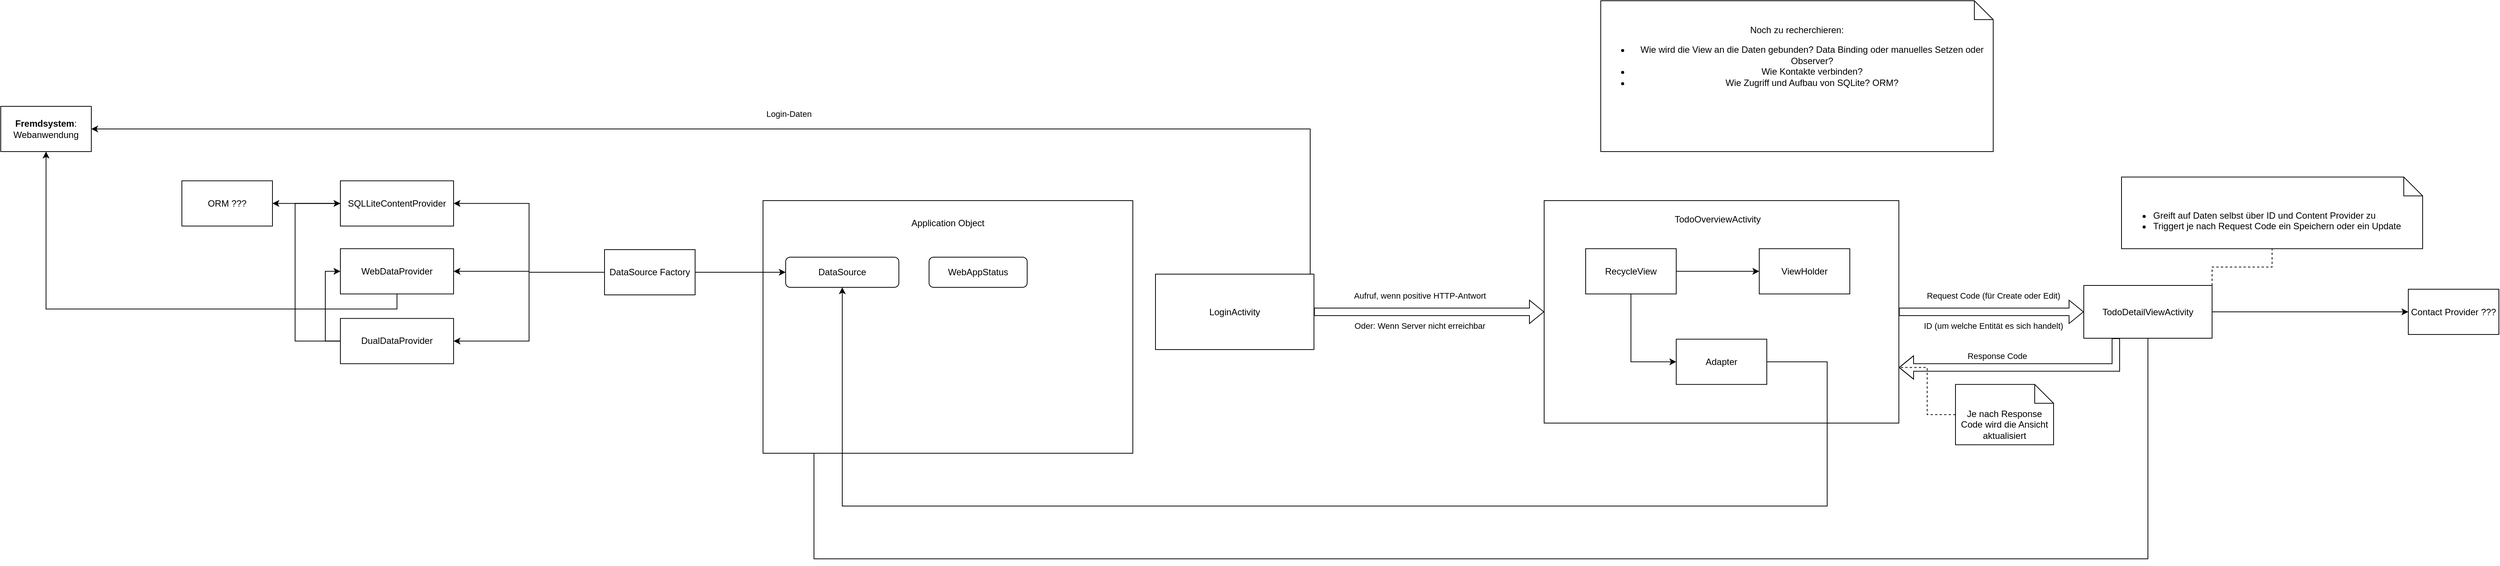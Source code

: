 <mxfile version="21.2.8" type="device">
  <diagram name="Seite-1" id="D5tcKsk5kdQru-Kcxm5j">
    <mxGraphModel dx="3728" dy="2373" grid="1" gridSize="10" guides="1" tooltips="1" connect="1" arrows="1" fold="1" page="1" pageScale="1" pageWidth="827" pageHeight="1169" math="0" shadow="0">
      <root>
        <mxCell id="0" />
        <mxCell id="1" parent="0" />
        <mxCell id="Qqedd6pQeBN2faThgckk-50" style="edgeStyle=orthogonalEdgeStyle;rounded=0;orthogonalLoop=1;jettySize=auto;html=1;entryX=1;entryY=0.5;entryDx=0;entryDy=0;" edge="1" parent="1" source="Qqedd6pQeBN2faThgckk-1" target="Qqedd6pQeBN2faThgckk-44">
          <mxGeometry relative="1" as="geometry">
            <Array as="points">
              <mxPoint x="245" y="-10" />
            </Array>
          </mxGeometry>
        </mxCell>
        <mxCell id="Qqedd6pQeBN2faThgckk-51" value="Login-Daten" style="edgeLabel;html=1;align=center;verticalAlign=middle;resizable=0;points=[];" vertex="1" connectable="0" parent="Qqedd6pQeBN2faThgckk-50">
          <mxGeometry x="-0.022" y="-2" relative="1" as="geometry">
            <mxPoint y="-18" as="offset" />
          </mxGeometry>
        </mxCell>
        <mxCell id="Qqedd6pQeBN2faThgckk-52" style="edgeStyle=orthogonalEdgeStyle;rounded=0;orthogonalLoop=1;jettySize=auto;html=1;exitX=1;exitY=0.5;exitDx=0;exitDy=0;entryX=0;entryY=0.5;entryDx=0;entryDy=0;shape=flexArrow;" edge="1" parent="1" source="Qqedd6pQeBN2faThgckk-1" target="Qqedd6pQeBN2faThgckk-2">
          <mxGeometry relative="1" as="geometry" />
        </mxCell>
        <mxCell id="Qqedd6pQeBN2faThgckk-53" value="Aufruf, wenn positive HTTP-Antwort" style="edgeLabel;html=1;align=center;verticalAlign=middle;resizable=0;points=[];" vertex="1" connectable="0" parent="Qqedd6pQeBN2faThgckk-52">
          <mxGeometry x="-0.226" y="7" relative="1" as="geometry">
            <mxPoint x="22" y="-15" as="offset" />
          </mxGeometry>
        </mxCell>
        <mxCell id="Qqedd6pQeBN2faThgckk-54" value="Oder: Wenn Server nicht erreichbar" style="edgeLabel;html=1;align=center;verticalAlign=middle;resizable=0;points=[];" vertex="1" connectable="0" parent="Qqedd6pQeBN2faThgckk-52">
          <mxGeometry x="-0.161" y="1" relative="1" as="geometry">
            <mxPoint x="12" y="19" as="offset" />
          </mxGeometry>
        </mxCell>
        <mxCell id="Qqedd6pQeBN2faThgckk-1" value="LoginActivity" style="rounded=0;whiteSpace=wrap;html=1;" vertex="1" parent="1">
          <mxGeometry x="40" y="182.5" width="210" height="100" as="geometry" />
        </mxCell>
        <mxCell id="Qqedd6pQeBN2faThgckk-32" style="edgeStyle=orthogonalEdgeStyle;rounded=0;orthogonalLoop=1;jettySize=auto;html=1;exitX=1;exitY=0.5;exitDx=0;exitDy=0;entryX=0;entryY=0.5;entryDx=0;entryDy=0;shape=flexArrow;" edge="1" parent="1" source="Qqedd6pQeBN2faThgckk-2" target="Qqedd6pQeBN2faThgckk-3">
          <mxGeometry relative="1" as="geometry" />
        </mxCell>
        <mxCell id="Qqedd6pQeBN2faThgckk-33" value="Request Code (für Create oder Edit)" style="edgeLabel;html=1;align=center;verticalAlign=middle;resizable=0;points=[];" vertex="1" connectable="0" parent="Qqedd6pQeBN2faThgckk-32">
          <mxGeometry x="0.086" y="4" relative="1" as="geometry">
            <mxPoint x="-8" y="-18" as="offset" />
          </mxGeometry>
        </mxCell>
        <mxCell id="Qqedd6pQeBN2faThgckk-35" value="ID (um welche Entität es sich handelt)" style="edgeLabel;html=1;align=center;verticalAlign=middle;resizable=0;points=[];" vertex="1" connectable="0" parent="Qqedd6pQeBN2faThgckk-32">
          <mxGeometry x="0.2" y="4" relative="1" as="geometry">
            <mxPoint x="-22" y="22" as="offset" />
          </mxGeometry>
        </mxCell>
        <mxCell id="Qqedd6pQeBN2faThgckk-2" value="&lt;p style=&quot;line-height: 120%;&quot;&gt;&lt;br&gt;&lt;/p&gt;" style="rounded=0;whiteSpace=wrap;html=1;" vertex="1" parent="1">
          <mxGeometry x="555" y="85" width="470" height="295" as="geometry" />
        </mxCell>
        <mxCell id="Qqedd6pQeBN2faThgckk-37" style="edgeStyle=orthogonalEdgeStyle;rounded=0;orthogonalLoop=1;jettySize=auto;html=1;exitX=1;exitY=0;exitDx=0;exitDy=0;dashed=1;endArrow=none;endFill=0;" edge="1" parent="1" source="Qqedd6pQeBN2faThgckk-3" target="Qqedd6pQeBN2faThgckk-36">
          <mxGeometry relative="1" as="geometry" />
        </mxCell>
        <mxCell id="Qqedd6pQeBN2faThgckk-38" style="edgeStyle=orthogonalEdgeStyle;rounded=0;orthogonalLoop=1;jettySize=auto;html=1;exitX=0.5;exitY=1;exitDx=0;exitDy=0;entryX=0.25;entryY=1;entryDx=0;entryDy=0;" edge="1" parent="1" source="Qqedd6pQeBN2faThgckk-3" target="Qqedd6pQeBN2faThgckk-11">
          <mxGeometry relative="1" as="geometry">
            <Array as="points">
              <mxPoint x="1355" y="560" />
              <mxPoint x="-412" y="560" />
            </Array>
          </mxGeometry>
        </mxCell>
        <mxCell id="Qqedd6pQeBN2faThgckk-40" style="edgeStyle=orthogonalEdgeStyle;rounded=0;orthogonalLoop=1;jettySize=auto;html=1;exitX=0.25;exitY=1;exitDx=0;exitDy=0;entryX=1;entryY=0.75;entryDx=0;entryDy=0;shape=flexArrow;" edge="1" parent="1" source="Qqedd6pQeBN2faThgckk-3" target="Qqedd6pQeBN2faThgckk-2">
          <mxGeometry relative="1" as="geometry" />
        </mxCell>
        <mxCell id="Qqedd6pQeBN2faThgckk-41" value="Response Code" style="edgeLabel;html=1;align=center;verticalAlign=middle;resizable=0;points=[];" vertex="1" connectable="0" parent="Qqedd6pQeBN2faThgckk-40">
          <mxGeometry x="0.209" relative="1" as="geometry">
            <mxPoint y="-16" as="offset" />
          </mxGeometry>
        </mxCell>
        <mxCell id="Qqedd6pQeBN2faThgckk-56" style="edgeStyle=orthogonalEdgeStyle;rounded=0;orthogonalLoop=1;jettySize=auto;html=1;" edge="1" parent="1" source="Qqedd6pQeBN2faThgckk-3" target="Qqedd6pQeBN2faThgckk-55">
          <mxGeometry relative="1" as="geometry" />
        </mxCell>
        <mxCell id="Qqedd6pQeBN2faThgckk-3" value="TodoDetailViewActivity" style="rounded=0;whiteSpace=wrap;html=1;" vertex="1" parent="1">
          <mxGeometry x="1270" y="197.5" width="170" height="70" as="geometry" />
        </mxCell>
        <mxCell id="Qqedd6pQeBN2faThgckk-4" value="TodoOverviewActivity" style="text;html=1;strokeColor=none;fillColor=none;align=center;verticalAlign=middle;whiteSpace=wrap;rounded=0;" vertex="1" parent="1">
          <mxGeometry x="720" y="95" width="130" height="30" as="geometry" />
        </mxCell>
        <mxCell id="Qqedd6pQeBN2faThgckk-14" style="edgeStyle=orthogonalEdgeStyle;rounded=0;orthogonalLoop=1;jettySize=auto;html=1;exitX=1;exitY=0.5;exitDx=0;exitDy=0;entryX=0;entryY=0.5;entryDx=0;entryDy=0;" edge="1" parent="1" source="Qqedd6pQeBN2faThgckk-5" target="Qqedd6pQeBN2faThgckk-6">
          <mxGeometry relative="1" as="geometry" />
        </mxCell>
        <mxCell id="Qqedd6pQeBN2faThgckk-15" style="edgeStyle=orthogonalEdgeStyle;rounded=0;orthogonalLoop=1;jettySize=auto;html=1;exitX=0.5;exitY=1;exitDx=0;exitDy=0;entryX=0;entryY=0.5;entryDx=0;entryDy=0;" edge="1" parent="1" source="Qqedd6pQeBN2faThgckk-5" target="Qqedd6pQeBN2faThgckk-7">
          <mxGeometry relative="1" as="geometry" />
        </mxCell>
        <mxCell id="Qqedd6pQeBN2faThgckk-5" value="RecycleView" style="rounded=0;whiteSpace=wrap;html=1;" vertex="1" parent="1">
          <mxGeometry x="610" y="148.75" width="120" height="60" as="geometry" />
        </mxCell>
        <mxCell id="Qqedd6pQeBN2faThgckk-6" value="ViewHolder" style="rounded=0;whiteSpace=wrap;html=1;" vertex="1" parent="1">
          <mxGeometry x="840" y="148.75" width="120" height="60" as="geometry" />
        </mxCell>
        <mxCell id="Qqedd6pQeBN2faThgckk-7" value="Adapter" style="rounded=0;whiteSpace=wrap;html=1;" vertex="1" parent="1">
          <mxGeometry x="730" y="268.75" width="120" height="60" as="geometry" />
        </mxCell>
        <mxCell id="Qqedd6pQeBN2faThgckk-8" value="" style="rounded=0;whiteSpace=wrap;html=1;" vertex="1" parent="1">
          <mxGeometry x="-480" y="85" width="490" height="335" as="geometry" />
        </mxCell>
        <mxCell id="Qqedd6pQeBN2faThgckk-10" value="Application Object" style="text;html=1;strokeColor=none;fillColor=none;align=center;verticalAlign=middle;whiteSpace=wrap;rounded=0;" vertex="1" parent="1">
          <mxGeometry x="-305" y="100" width="140" height="30" as="geometry" />
        </mxCell>
        <mxCell id="Qqedd6pQeBN2faThgckk-11" value="DataSource" style="rounded=1;whiteSpace=wrap;html=1;" vertex="1" parent="1">
          <mxGeometry x="-450" y="160" width="150" height="40" as="geometry" />
        </mxCell>
        <mxCell id="Qqedd6pQeBN2faThgckk-13" style="edgeStyle=orthogonalEdgeStyle;rounded=0;orthogonalLoop=1;jettySize=auto;html=1;entryX=0;entryY=0.5;entryDx=0;entryDy=0;" edge="1" parent="1" source="Qqedd6pQeBN2faThgckk-12" target="Qqedd6pQeBN2faThgckk-11">
          <mxGeometry relative="1" as="geometry" />
        </mxCell>
        <mxCell id="Qqedd6pQeBN2faThgckk-22" style="edgeStyle=orthogonalEdgeStyle;rounded=0;orthogonalLoop=1;jettySize=auto;html=1;exitX=0;exitY=0.5;exitDx=0;exitDy=0;entryX=1;entryY=0.5;entryDx=0;entryDy=0;" edge="1" parent="1" source="Qqedd6pQeBN2faThgckk-12" target="Qqedd6pQeBN2faThgckk-17">
          <mxGeometry relative="1" as="geometry" />
        </mxCell>
        <mxCell id="Qqedd6pQeBN2faThgckk-23" style="edgeStyle=orthogonalEdgeStyle;rounded=0;orthogonalLoop=1;jettySize=auto;html=1;exitX=0;exitY=0.5;exitDx=0;exitDy=0;entryX=1;entryY=0.5;entryDx=0;entryDy=0;" edge="1" parent="1" source="Qqedd6pQeBN2faThgckk-12" target="Qqedd6pQeBN2faThgckk-18">
          <mxGeometry relative="1" as="geometry" />
        </mxCell>
        <mxCell id="Qqedd6pQeBN2faThgckk-24" style="edgeStyle=orthogonalEdgeStyle;rounded=0;orthogonalLoop=1;jettySize=auto;html=1;exitX=0;exitY=0.5;exitDx=0;exitDy=0;entryX=1;entryY=0.5;entryDx=0;entryDy=0;" edge="1" parent="1" source="Qqedd6pQeBN2faThgckk-12" target="Qqedd6pQeBN2faThgckk-19">
          <mxGeometry relative="1" as="geometry" />
        </mxCell>
        <mxCell id="Qqedd6pQeBN2faThgckk-12" value="DataSource Factory" style="rounded=0;whiteSpace=wrap;html=1;" vertex="1" parent="1">
          <mxGeometry x="-690" y="150" width="120" height="60" as="geometry" />
        </mxCell>
        <mxCell id="Qqedd6pQeBN2faThgckk-16" style="edgeStyle=orthogonalEdgeStyle;rounded=0;orthogonalLoop=1;jettySize=auto;html=1;exitX=1;exitY=0.5;exitDx=0;exitDy=0;entryX=0.5;entryY=1;entryDx=0;entryDy=0;" edge="1" parent="1" source="Qqedd6pQeBN2faThgckk-7" target="Qqedd6pQeBN2faThgckk-11">
          <mxGeometry relative="1" as="geometry">
            <Array as="points">
              <mxPoint x="930" y="299" />
              <mxPoint x="930" y="490" />
              <mxPoint x="-375" y="490" />
            </Array>
          </mxGeometry>
        </mxCell>
        <mxCell id="Qqedd6pQeBN2faThgckk-47" style="edgeStyle=orthogonalEdgeStyle;rounded=0;orthogonalLoop=1;jettySize=auto;html=1;entryX=1;entryY=0.5;entryDx=0;entryDy=0;" edge="1" parent="1" source="Qqedd6pQeBN2faThgckk-17" target="Qqedd6pQeBN2faThgckk-39">
          <mxGeometry relative="1" as="geometry" />
        </mxCell>
        <mxCell id="Qqedd6pQeBN2faThgckk-17" value="SQLLiteContentProvider" style="rounded=0;whiteSpace=wrap;html=1;" vertex="1" parent="1">
          <mxGeometry x="-1040" y="58.75" width="150" height="60" as="geometry" />
        </mxCell>
        <mxCell id="Qqedd6pQeBN2faThgckk-49" style="edgeStyle=orthogonalEdgeStyle;rounded=0;orthogonalLoop=1;jettySize=auto;html=1;exitX=0.5;exitY=1;exitDx=0;exitDy=0;entryX=0.5;entryY=1;entryDx=0;entryDy=0;" edge="1" parent="1" source="Qqedd6pQeBN2faThgckk-18" target="Qqedd6pQeBN2faThgckk-44">
          <mxGeometry relative="1" as="geometry" />
        </mxCell>
        <mxCell id="Qqedd6pQeBN2faThgckk-18" value="WebDataProvider" style="rounded=0;whiteSpace=wrap;html=1;" vertex="1" parent="1">
          <mxGeometry x="-1040" y="148.75" width="150" height="60" as="geometry" />
        </mxCell>
        <mxCell id="Qqedd6pQeBN2faThgckk-20" style="edgeStyle=orthogonalEdgeStyle;rounded=0;orthogonalLoop=1;jettySize=auto;html=1;entryX=0;entryY=0.5;entryDx=0;entryDy=0;" edge="1" parent="1" source="Qqedd6pQeBN2faThgckk-19" target="Qqedd6pQeBN2faThgckk-18">
          <mxGeometry relative="1" as="geometry">
            <Array as="points">
              <mxPoint x="-1060" y="271.75" />
              <mxPoint x="-1060" y="178.75" />
            </Array>
          </mxGeometry>
        </mxCell>
        <mxCell id="Qqedd6pQeBN2faThgckk-21" style="edgeStyle=orthogonalEdgeStyle;rounded=0;orthogonalLoop=1;jettySize=auto;html=1;exitX=0;exitY=0.5;exitDx=0;exitDy=0;entryX=0;entryY=0.5;entryDx=0;entryDy=0;" edge="1" parent="1" source="Qqedd6pQeBN2faThgckk-19" target="Qqedd6pQeBN2faThgckk-17">
          <mxGeometry relative="1" as="geometry">
            <Array as="points">
              <mxPoint x="-1100" y="271.75" />
              <mxPoint x="-1100" y="88.75" />
            </Array>
          </mxGeometry>
        </mxCell>
        <mxCell id="Qqedd6pQeBN2faThgckk-19" value="DualDataProvider" style="rounded=0;whiteSpace=wrap;html=1;" vertex="1" parent="1">
          <mxGeometry x="-1040" y="241.25" width="150" height="60" as="geometry" />
        </mxCell>
        <mxCell id="Qqedd6pQeBN2faThgckk-36" value="&lt;ul&gt;&lt;li&gt;Greift auf Daten selbst über ID und Content Provider zu&lt;/li&gt;&lt;li&gt;Triggert je nach Request Code ein Speichern oder ein Update&lt;/li&gt;&lt;/ul&gt;" style="shape=note2;boundedLbl=1;whiteSpace=wrap;html=1;size=25;verticalAlign=top;align=left;" vertex="1" parent="1">
          <mxGeometry x="1320" y="53.75" width="399" height="95" as="geometry" />
        </mxCell>
        <mxCell id="Qqedd6pQeBN2faThgckk-39" value="ORM ???" style="rounded=0;whiteSpace=wrap;html=1;" vertex="1" parent="1">
          <mxGeometry x="-1250" y="58.75" width="120" height="60" as="geometry" />
        </mxCell>
        <mxCell id="Qqedd6pQeBN2faThgckk-43" style="edgeStyle=orthogonalEdgeStyle;rounded=0;orthogonalLoop=1;jettySize=auto;html=1;entryX=1;entryY=0.75;entryDx=0;entryDy=0;dashed=1;endArrow=none;endFill=0;" edge="1" parent="1" source="Qqedd6pQeBN2faThgckk-42" target="Qqedd6pQeBN2faThgckk-2">
          <mxGeometry relative="1" as="geometry" />
        </mxCell>
        <mxCell id="Qqedd6pQeBN2faThgckk-42" value="Je nach Response Code wird die Ansicht aktualisiert" style="shape=note2;boundedLbl=1;whiteSpace=wrap;html=1;size=25;verticalAlign=top;align=center;" vertex="1" parent="1">
          <mxGeometry x="1100" y="328.75" width="130" height="80" as="geometry" />
        </mxCell>
        <mxCell id="Qqedd6pQeBN2faThgckk-44" value="&lt;b&gt;Fremdsystem&lt;/b&gt;: Webanwendung" style="rounded=0;whiteSpace=wrap;html=1;" vertex="1" parent="1">
          <mxGeometry x="-1490" y="-40" width="120" height="60" as="geometry" />
        </mxCell>
        <mxCell id="Qqedd6pQeBN2faThgckk-55" value="Contact Provider ???" style="rounded=0;whiteSpace=wrap;html=1;" vertex="1" parent="1">
          <mxGeometry x="1700" y="202.5" width="120" height="60" as="geometry" />
        </mxCell>
        <mxCell id="Qqedd6pQeBN2faThgckk-57" value="Noch zu recherchieren:&lt;br&gt;&lt;ul&gt;&lt;li&gt;Wie wird die View an die Daten gebunden? Data Binding oder manuelles Setzen oder Observer?&lt;/li&gt;&lt;li&gt;Wie Kontakte verbinden?&lt;/li&gt;&lt;li&gt;Wie Zugriff und Aufbau von SQLite? ORM?&lt;/li&gt;&lt;/ul&gt;" style="shape=note2;boundedLbl=1;whiteSpace=wrap;html=1;size=25;verticalAlign=top;align=center;" vertex="1" parent="1">
          <mxGeometry x="630" y="-180" width="520" height="200" as="geometry" />
        </mxCell>
        <mxCell id="Qqedd6pQeBN2faThgckk-58" value="WebAppStatus" style="rounded=1;whiteSpace=wrap;html=1;" vertex="1" parent="1">
          <mxGeometry x="-260" y="160" width="130" height="40" as="geometry" />
        </mxCell>
      </root>
    </mxGraphModel>
  </diagram>
</mxfile>
